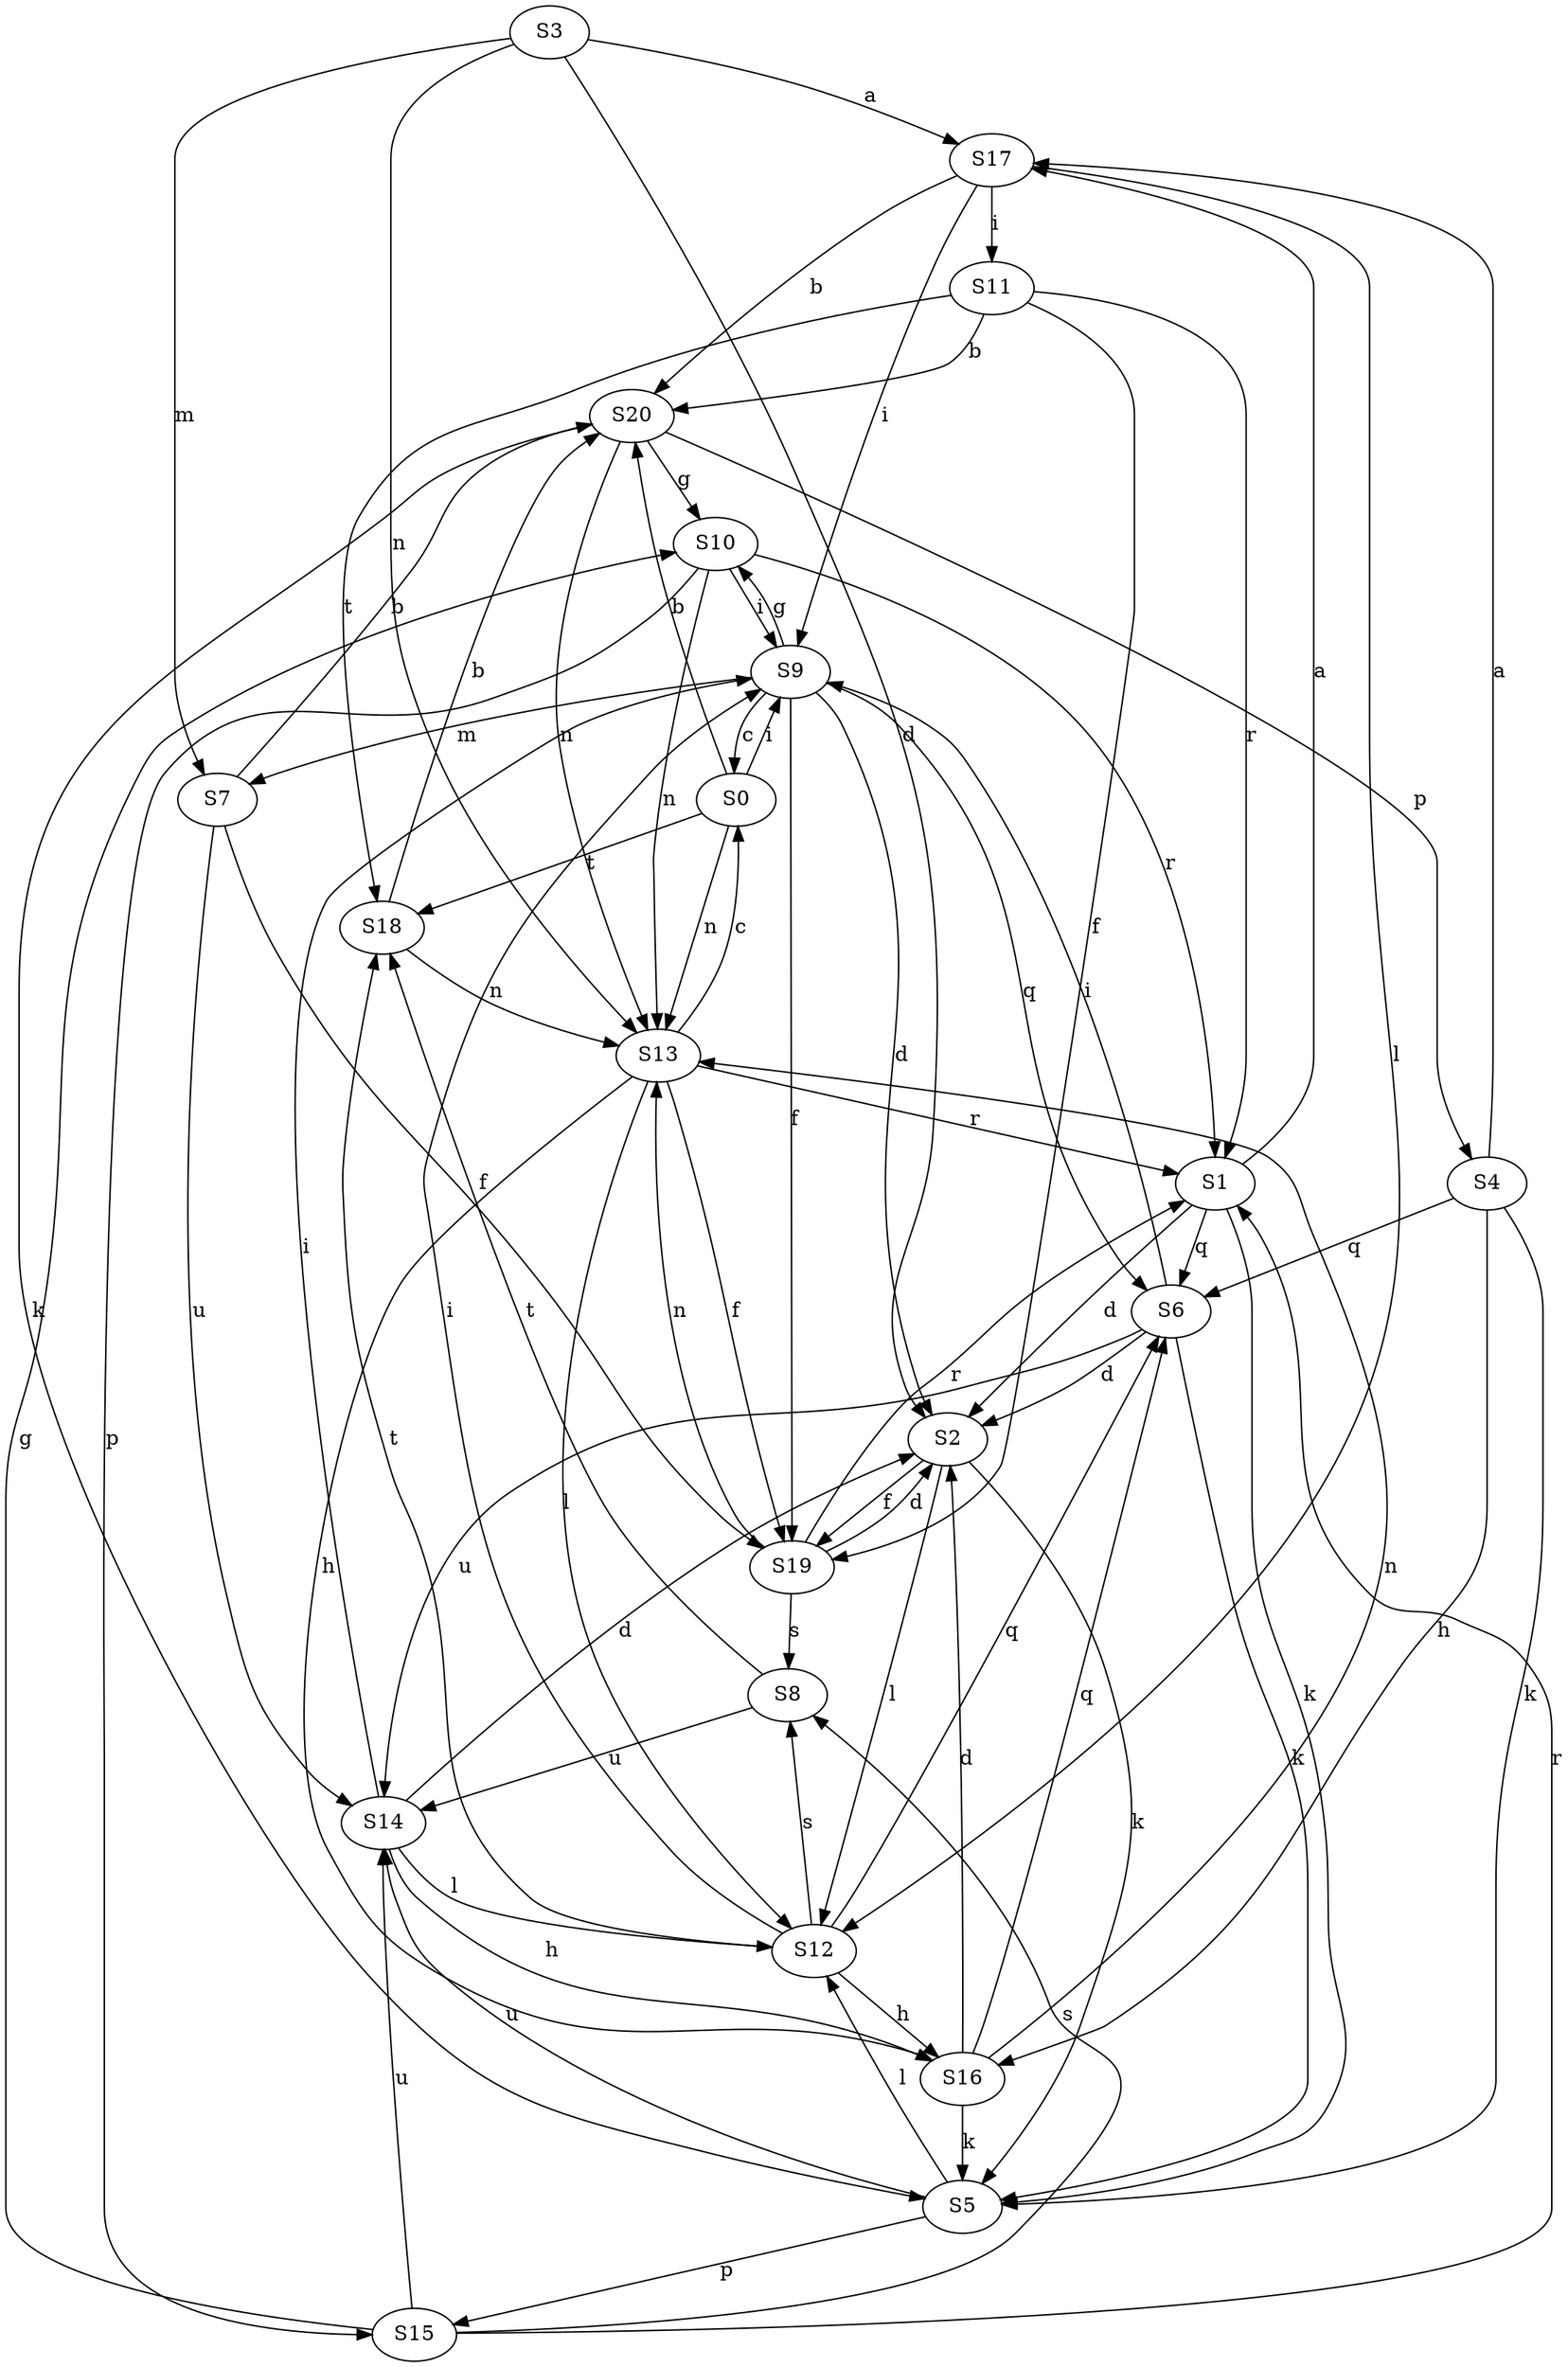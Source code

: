 strict digraph  {
S3;
S17;
S20;
S0;
S2;
S19;
S10;
S16;
S11;
S9;
S5;
S12;
S7;
S13;
S4;
S15;
S6;
S1;
S8;
S18;
S14;
S3 -> S17  [label=a];
S3 -> S2  [label=d];
S3 -> S7  [label=m];
S3 -> S13  [label=n];
S17 -> S20  [label=b];
S17 -> S11  [label=i];
S17 -> S9  [label=i];
S17 -> S12  [label=l];
S20 -> S10  [label=g];
S20 -> S5  [label=k];
S20 -> S13  [label=n];
S20 -> S4  [label=p];
S0 -> S20  [label=b];
S0 -> S9  [label=i];
S0 -> S13  [label=n];
S0 -> S18  [label=t];
S2 -> S19  [label=f];
S2 -> S5  [label=k];
S2 -> S12  [label=l];
S19 -> S2  [label=d];
S19 -> S13  [label=n];
S19 -> S1  [label=r];
S19 -> S8  [label=s];
S10 -> S9  [label=i];
S10 -> S13  [label=n];
S10 -> S15  [label=p];
S10 -> S1  [label=r];
S16 -> S2  [label=d];
S16 -> S5  [label=k];
S16 -> S13  [label=n];
S16 -> S6  [label=q];
S11 -> S20  [label=b];
S11 -> S19  [label=f];
S11 -> S1  [label=r];
S11 -> S18  [label=t];
S9 -> S0  [label=c];
S9 -> S2  [label=d];
S9 -> S19  [label=f];
S9 -> S10  [label=g];
S9 -> S7  [label=m];
S9 -> S6  [label=q];
S5 -> S12  [label=l];
S5 -> S15  [label=p];
S5 -> S14  [label=u];
S12 -> S16  [label=h];
S12 -> S9  [label=i];
S12 -> S6  [label=q];
S12 -> S8  [label=s];
S12 -> S18  [label=t];
S7 -> S20  [label=b];
S7 -> S19  [label=f];
S7 -> S14  [label=u];
S13 -> S0  [label=c];
S13 -> S19  [label=f];
S13 -> S16  [label=h];
S13 -> S12  [label=l];
S13 -> S1  [label=r];
S4 -> S17  [label=a];
S4 -> S16  [label=h];
S4 -> S5  [label=k];
S4 -> S6  [label=q];
S15 -> S10  [label=g];
S15 -> S1  [label=r];
S15 -> S8  [label=s];
S15 -> S14  [label=u];
S6 -> S2  [label=d];
S6 -> S9  [label=i];
S6 -> S5  [label=k];
S6 -> S14  [label=u];
S1 -> S17  [label=a];
S1 -> S2  [label=d];
S1 -> S5  [label=k];
S1 -> S6  [label=q];
S8 -> S18  [label=t];
S8 -> S14  [label=u];
S18 -> S20  [label=b];
S18 -> S13  [label=n];
S14 -> S2  [label=d];
S14 -> S16  [label=h];
S14 -> S9  [label=i];
S14 -> S12  [label=l];
}
